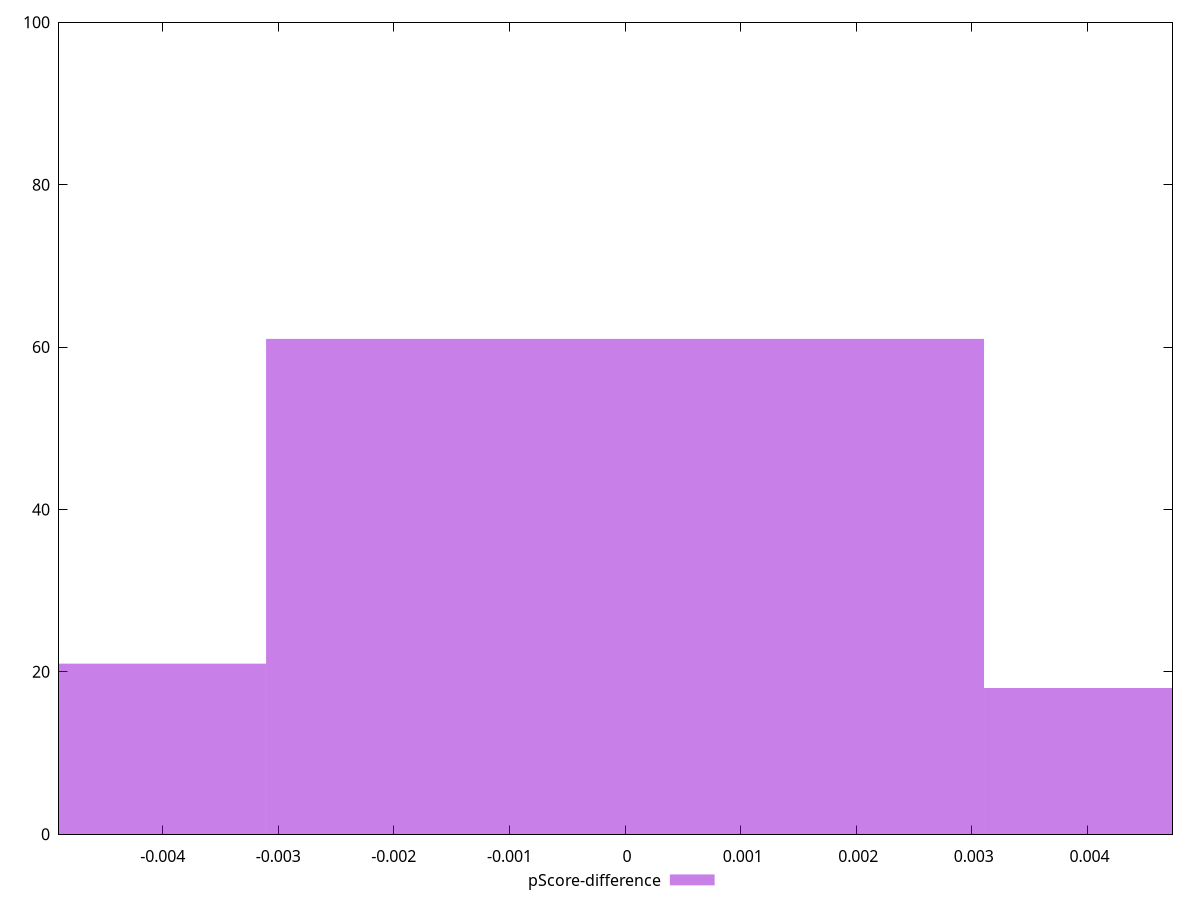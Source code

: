 reset

$pScoreDifference <<EOF
0 61
0.00621086508448948 18
-0.00621086508448948 21
EOF

set key outside below
set boxwidth 0.00621086508448948
set xrange [-0.004896835547490874:0.004735827301021733]
set yrange [0:100]
set trange [0:100]
set style fill transparent solid 0.5 noborder
set terminal svg size 640, 490 enhanced background rgb 'white'
set output "reprap/first-contentful-paint/samples/pages+cached+noexternal+nomedia/pScore-difference/histogram.svg"

plot $pScoreDifference title "pScore-difference" with boxes

reset
